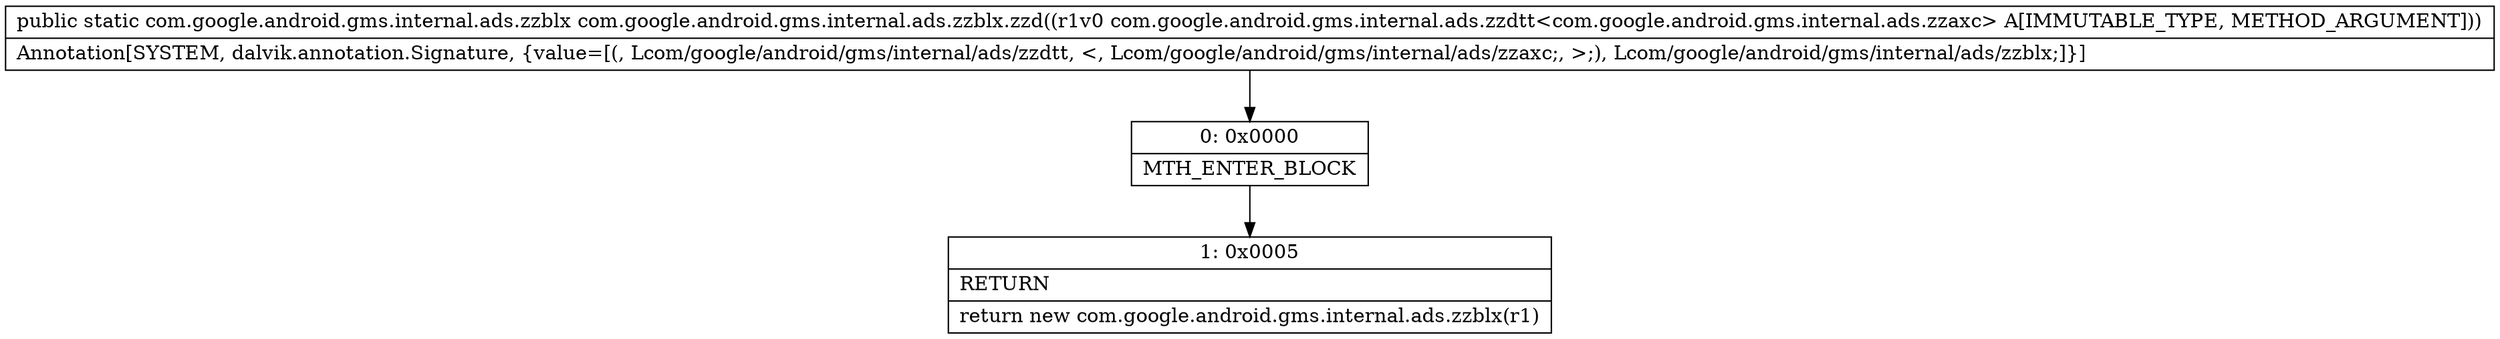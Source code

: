 digraph "CFG forcom.google.android.gms.internal.ads.zzblx.zzd(Lcom\/google\/android\/gms\/internal\/ads\/zzdtt;)Lcom\/google\/android\/gms\/internal\/ads\/zzblx;" {
Node_0 [shape=record,label="{0\:\ 0x0000|MTH_ENTER_BLOCK\l}"];
Node_1 [shape=record,label="{1\:\ 0x0005|RETURN\l|return new com.google.android.gms.internal.ads.zzblx(r1)\l}"];
MethodNode[shape=record,label="{public static com.google.android.gms.internal.ads.zzblx com.google.android.gms.internal.ads.zzblx.zzd((r1v0 com.google.android.gms.internal.ads.zzdtt\<com.google.android.gms.internal.ads.zzaxc\> A[IMMUTABLE_TYPE, METHOD_ARGUMENT]))  | Annotation[SYSTEM, dalvik.annotation.Signature, \{value=[(, Lcom\/google\/android\/gms\/internal\/ads\/zzdtt, \<, Lcom\/google\/android\/gms\/internal\/ads\/zzaxc;, \>;), Lcom\/google\/android\/gms\/internal\/ads\/zzblx;]\}]\l}"];
MethodNode -> Node_0;
Node_0 -> Node_1;
}

